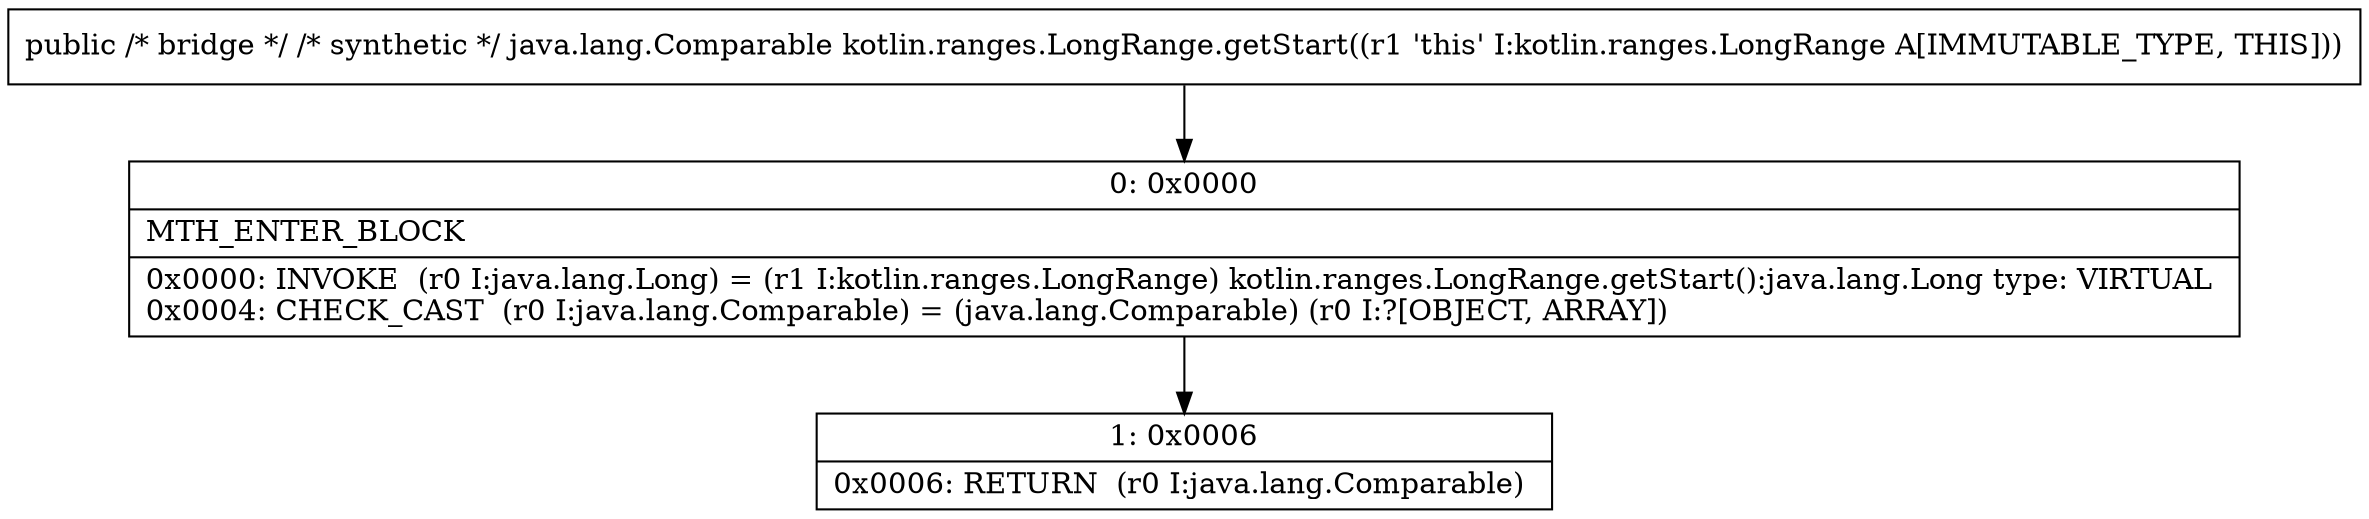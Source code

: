 digraph "CFG forkotlin.ranges.LongRange.getStart()Ljava\/lang\/Comparable;" {
Node_0 [shape=record,label="{0\:\ 0x0000|MTH_ENTER_BLOCK\l|0x0000: INVOKE  (r0 I:java.lang.Long) = (r1 I:kotlin.ranges.LongRange) kotlin.ranges.LongRange.getStart():java.lang.Long type: VIRTUAL \l0x0004: CHECK_CAST  (r0 I:java.lang.Comparable) = (java.lang.Comparable) (r0 I:?[OBJECT, ARRAY]) \l}"];
Node_1 [shape=record,label="{1\:\ 0x0006|0x0006: RETURN  (r0 I:java.lang.Comparable) \l}"];
MethodNode[shape=record,label="{public \/* bridge *\/ \/* synthetic *\/ java.lang.Comparable kotlin.ranges.LongRange.getStart((r1 'this' I:kotlin.ranges.LongRange A[IMMUTABLE_TYPE, THIS])) }"];
MethodNode -> Node_0;
Node_0 -> Node_1;
}

